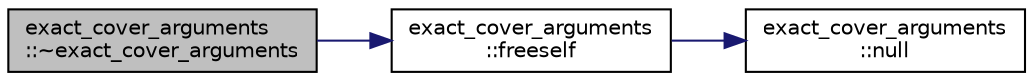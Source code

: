 digraph "exact_cover_arguments::~exact_cover_arguments"
{
  edge [fontname="Helvetica",fontsize="10",labelfontname="Helvetica",labelfontsize="10"];
  node [fontname="Helvetica",fontsize="10",shape=record];
  rankdir="LR";
  Node3 [label="exact_cover_arguments\l::~exact_cover_arguments",height=0.2,width=0.4,color="black", fillcolor="grey75", style="filled", fontcolor="black"];
  Node3 -> Node4 [color="midnightblue",fontsize="10",style="solid",fontname="Helvetica"];
  Node4 [label="exact_cover_arguments\l::freeself",height=0.2,width=0.4,color="black", fillcolor="white", style="filled",URL="$d3/dae/classexact__cover__arguments.html#a5eca187fe1f1d5bf05d6084413a901a8"];
  Node4 -> Node5 [color="midnightblue",fontsize="10",style="solid",fontname="Helvetica"];
  Node5 [label="exact_cover_arguments\l::null",height=0.2,width=0.4,color="black", fillcolor="white", style="filled",URL="$d3/dae/classexact__cover__arguments.html#a6d12eccba6d5e0b3745e7ba3251b7dbb"];
}
